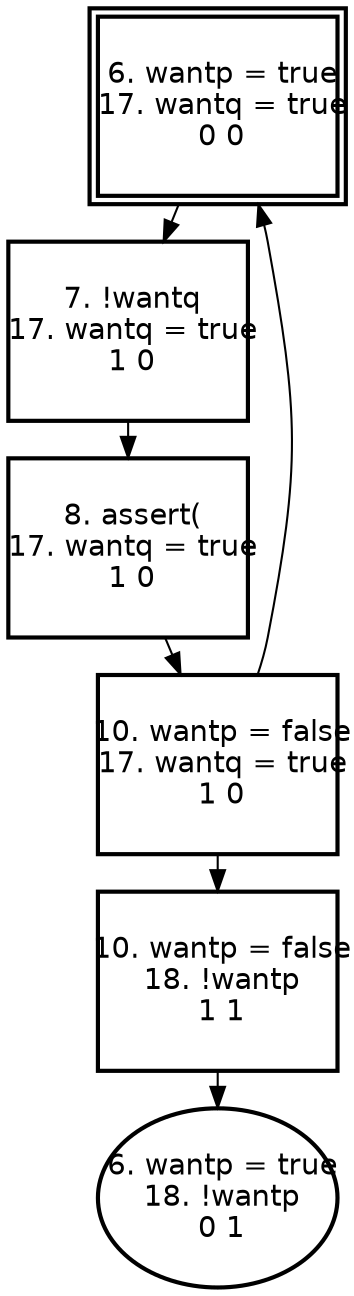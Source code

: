 digraph "" {
  graph [size="16,12",ranksep=.25];               
  node [shape=box,fontname=Helvetica,fontsize=14];
  node [width=1.6,height=1.2,fixedsize=true];     
 0 [label=" 6. wantp = true\n 17. wantq = true\n 0 0\n" peripheries = 2  style = bold ];
 1 [label=" 7. !wantq\n 17. wantq = true\n 1 0\n" style = bold ];
 2 [label=" 8. assert(\n 17. wantq = true\n 1 0\n" style = bold ];
 3 [label=" 10. wantp = false\n 17. wantq = true\n 1 0\n" style = bold ];
 4 [label=" 10. wantp = false\n 18. !wantp\n 1 1\n" style = bold ];
 5 [label=" 6. wantp = true\n 18. !wantp\n 0 1\n" shape = ellipse  style = bold ];
 0 -> 1;
 1 -> 2;
 2 -> 3;
 3 -> 0;
 3 -> 4;
 4 -> 5;
}
